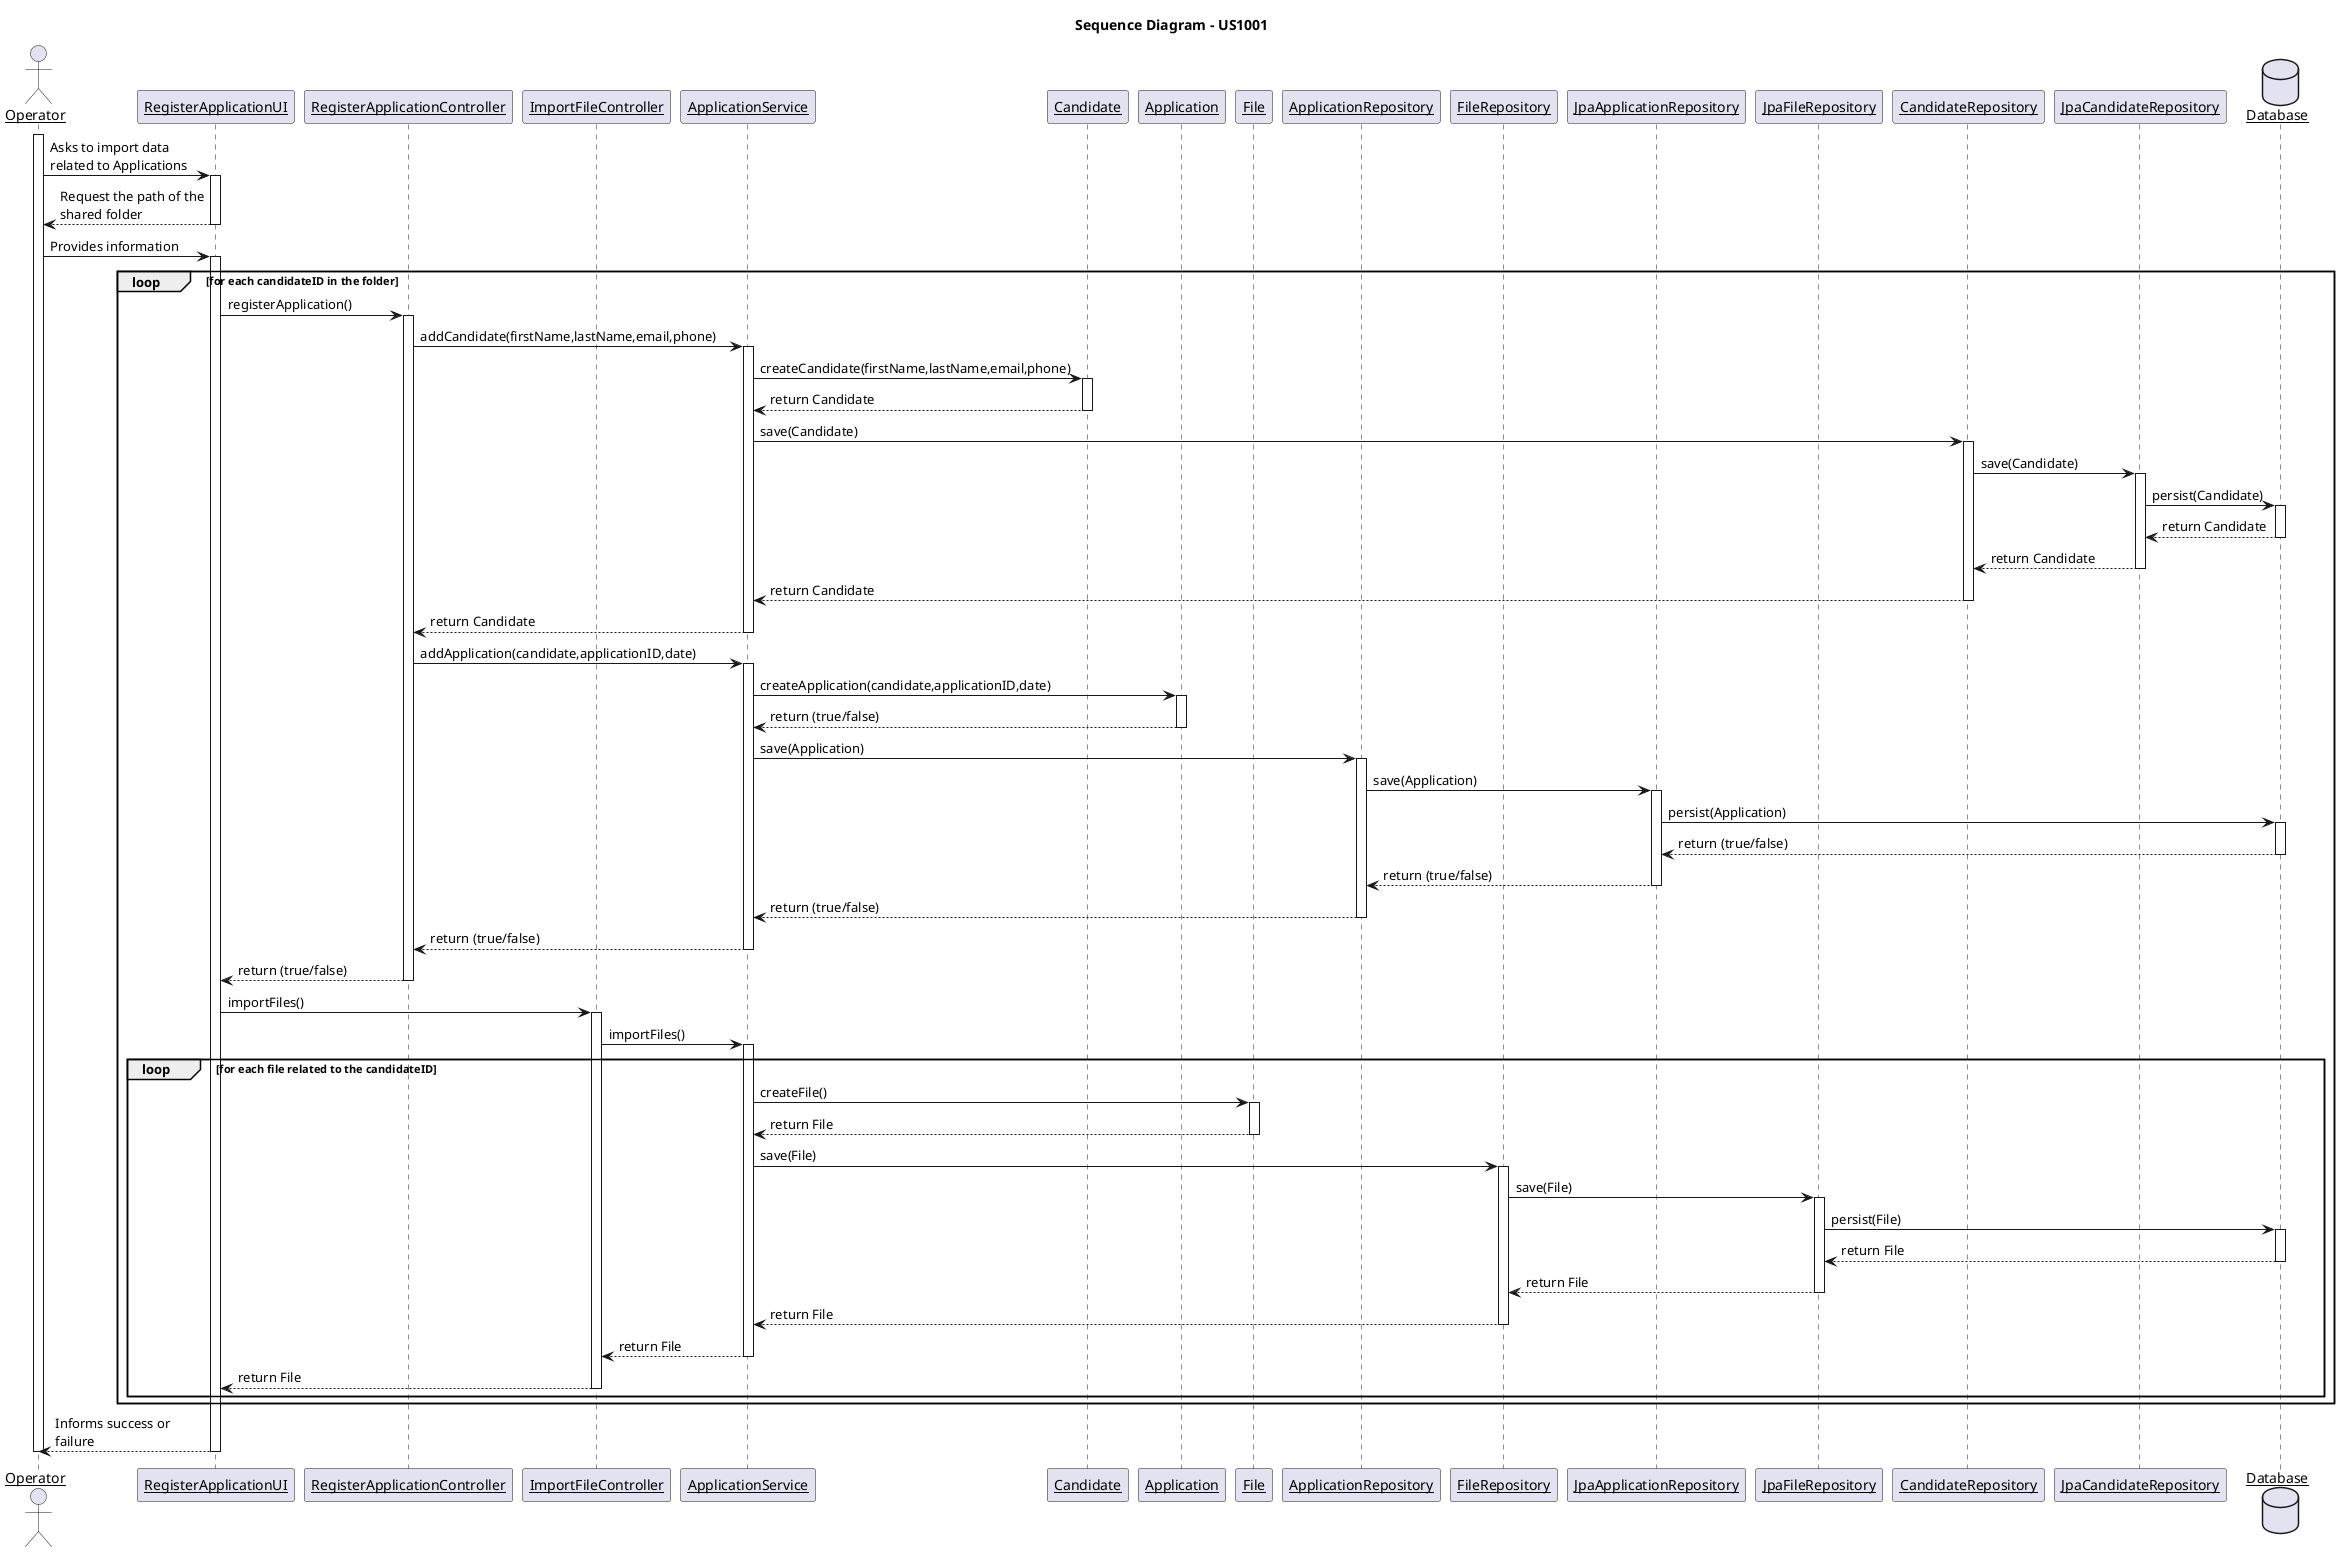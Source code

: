 @startuml SD-US1001

title Sequence Diagram - US1001

skinparam linetype ortho
skinparam maxmessagesize 150
skinparam sequenceParticipant underline

actor Operator

participant "RegisterApplicationUI" as UI
participant "RegisterApplicationController" as ApplicationController
participant "ImportFileController" as FileController
participant ApplicationService
participant Candidate
participant Application
participant File
participant "ApplicationRepository" as ApplicationRepository
participant FileRepository
participant JpaApplicationRepository
participant JpaFileRepository
participant CandidateRepository
participant JpaCandidateRepository
database "Database" as DB

activate Operator

Operator -> UI: Asks to import data related to Applications
activate UI
    UI --> Operator: Request the path of the shared folder
deactivate UI

Operator -> UI: Provides information

activate UI
    loop for each candidateID in the folder

    UI -> ApplicationController: registerApplication()
        activate ApplicationController
            ApplicationController -> ApplicationService: addCandidate(firstName,lastName,email,phone)
        activate ApplicationService
            ApplicationService -> Candidate: createCandidate(firstName,lastName,email,phone)
        activate Candidate
            Candidate --> ApplicationService: return Candidate
        deactivate Candidate
        ApplicationService -> CandidateRepository: save(Candidate)
        activate CandidateRepository
            CandidateRepository -> JpaCandidateRepository: save(Candidate)
        activate JpaCandidateRepository
            JpaCandidateRepository -> DB: persist(Candidate)
            activate DB
                DB --> JpaCandidateRepository: return Candidate
            deactivate DB
            JpaCandidateRepository --> CandidateRepository: return Candidate
        deactivate JpaCandidateRepository
        CandidateRepository --> ApplicationService: return Candidate
        deactivate CandidateRepository
        ApplicationService --> ApplicationController: return Candidate
        deactivate ApplicationService
        ApplicationController -> ApplicationService: addApplication(candidate,applicationID,date)
        activate ApplicationService
            ApplicationService -> Application: createApplication(candidate,applicationID,date)
        activate Application
            Application --> ApplicationService: return (true/false)
        deactivate Application
            ApplicationService -> ApplicationRepository: save(Application)
        activate ApplicationRepository
            ApplicationRepository -> JpaApplicationRepository: save(Application)
        activate JpaApplicationRepository
            JpaApplicationRepository -> DB: persist(Application)
            activate DB
                DB --> JpaApplicationRepository: return (true/false)
            deactivate DB
            JpaApplicationRepository --> ApplicationRepository: return (true/false)
        deactivate JpaApplicationRepository
            ApplicationRepository --> ApplicationService: return (true/false)
        deactivate ApplicationRepository
            ApplicationService --> ApplicationController: return (true/false)
        deactivate ApplicationService
            ApplicationController --> UI: return (true/false)
        deactivate ApplicationController  
    UI -> FileController : importFiles()
        activate FileController
            FileController -> ApplicationService: importFiles()
        activate ApplicationService
        loop for each file related to the candidateID
            ApplicationService -> File: createFile()
        activate File
            File --> ApplicationService: return File
        deactivate File
            ApplicationService -> FileRepository: save(File)
        activate FileRepository
            FileRepository -> JpaFileRepository: save(File)
        activate JpaFileRepository
            JpaFileRepository -> DB: persist(File)
            activate DB
                DB --> JpaFileRepository: return File
            deactivate DB
            JpaFileRepository --> FileRepository: return File
        deactivate JpaFileRepository
            FileRepository --> ApplicationService: return File
        deactivate FileRepository
            ApplicationService --> FileController: return File
        deactivate ApplicationService
            FileController --> UI: return File
        deactivate FileController
        end loop
    end loop  



UI --> Operator: Informs success or failure
deactivate UI

deactivate Operator

@enduml
